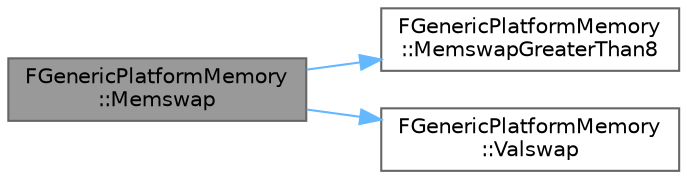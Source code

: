 digraph "FGenericPlatformMemory::Memswap"
{
 // INTERACTIVE_SVG=YES
 // LATEX_PDF_SIZE
  bgcolor="transparent";
  edge [fontname=Helvetica,fontsize=10,labelfontname=Helvetica,labelfontsize=10];
  node [fontname=Helvetica,fontsize=10,shape=box,height=0.2,width=0.4];
  rankdir="LR";
  Node1 [id="Node000001",label="FGenericPlatformMemory\l::Memswap",height=0.2,width=0.4,color="gray40", fillcolor="grey60", style="filled", fontcolor="black",tooltip=" "];
  Node1 -> Node2 [id="edge1_Node000001_Node000002",color="steelblue1",style="solid",tooltip=" "];
  Node2 [id="Node000002",label="FGenericPlatformMemory\l::MemswapGreaterThan8",height=0.2,width=0.4,color="grey40", fillcolor="white", style="filled",URL="$d3/dfd/structFGenericPlatformMemory.html#a9fd6d72252bd898fe729abc3c753c161",tooltip=" "];
  Node1 -> Node3 [id="edge2_Node000001_Node000003",color="steelblue1",style="solid",tooltip=" "];
  Node3 [id="Node000003",label="FGenericPlatformMemory\l::Valswap",height=0.2,width=0.4,color="grey40", fillcolor="white", style="filled",URL="$d3/dfd/structFGenericPlatformMemory.html#a8794c1926e75ce536ed063c502d7adfd",tooltip=" "];
}
